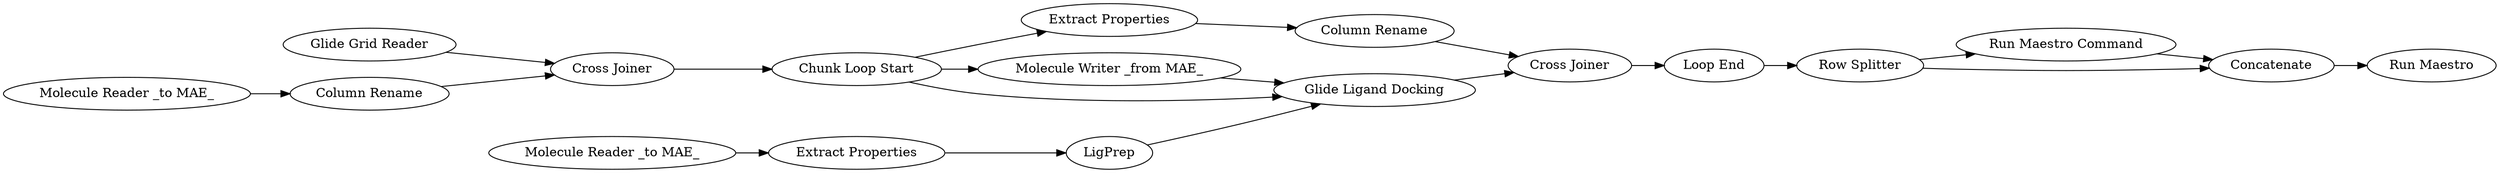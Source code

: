 digraph {
	159 [label="Run Maestro"]
	377 [label="Extract Properties"]
	414 [label="Run Maestro Command"]
	446 [label="Row Splitter"]
	452 [label="Molecule Reader _to MAE_"]
	466 [label="Glide Grid Reader"]
	469 [label="Molecule Writer _from MAE_"]
	473 [label="Glide Ligand Docking"]
	9687 [label=LigPrep]
	9688 [label=Concatenate]
	15420 [label="Chunk Loop Start"]
	15421 [label="Loop End"]
	15422 [label="Molecule Reader _to MAE_"]
	15425 [label="Column Rename"]
	15426 [label="Cross Joiner"]
	15427 [label="Extract Properties"]
	15428 [label="Cross Joiner"]
	15429 [label="Column Rename"]
	377 -> 9687
	414 -> 9688
	446 -> 414
	446 -> 9688
	452 -> 377
	466 -> 15426
	469 -> 473
	473 -> 15428
	9687 -> 473
	9688 -> 159
	15420 -> 473
	15420 -> 469
	15420 -> 15427
	15421 -> 446
	15422 -> 15425
	15425 -> 15426
	15426 -> 15420
	15427 -> 15429
	15428 -> 15421
	15429 -> 15428
	rankdir=LR
}
